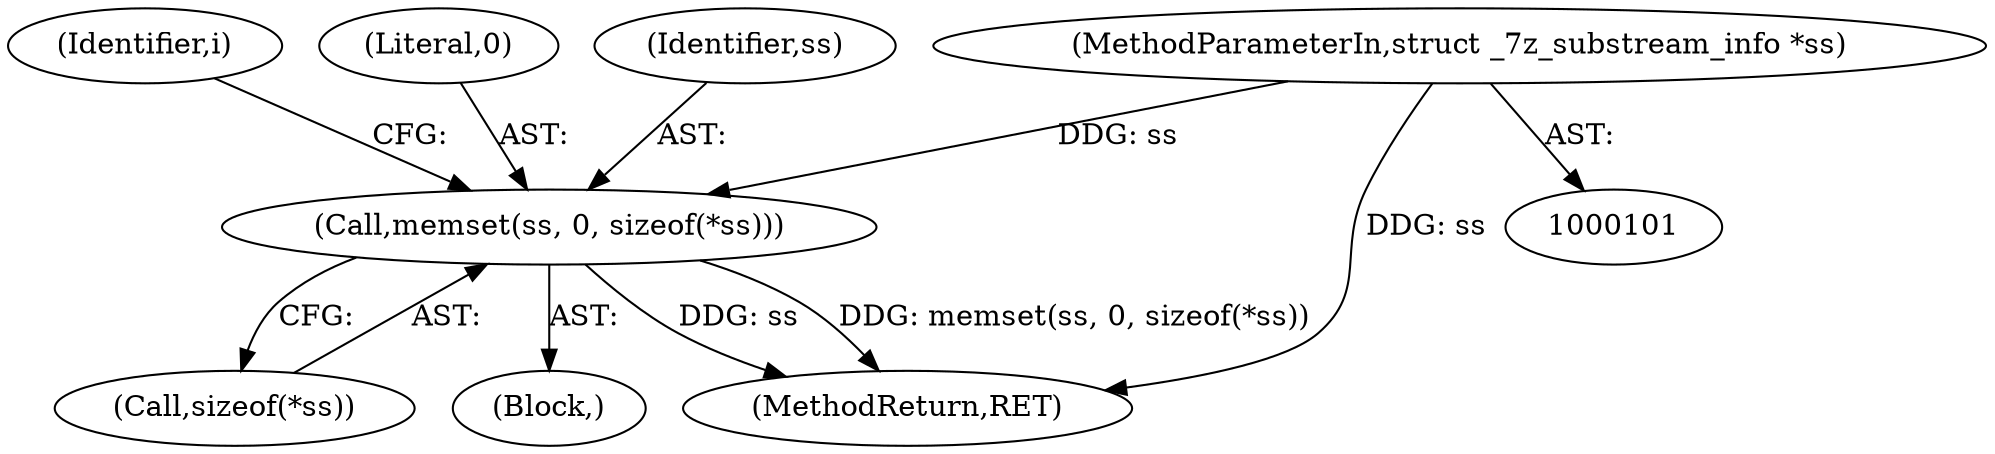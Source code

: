 digraph "0_libarchive_e79ef306afe332faf22e9b442a2c6b59cb175573@API" {
"1000113" [label="(Call,memset(ss, 0, sizeof(*ss)))"];
"1000103" [label="(MethodParameterIn,struct _7z_substream_info *ss)"];
"1000121" [label="(Identifier,i)"];
"1000103" [label="(MethodParameterIn,struct _7z_substream_info *ss)"];
"1000116" [label="(Call,sizeof(*ss))"];
"1000106" [label="(Block,)"];
"1000594" [label="(MethodReturn,RET)"];
"1000113" [label="(Call,memset(ss, 0, sizeof(*ss)))"];
"1000115" [label="(Literal,0)"];
"1000114" [label="(Identifier,ss)"];
"1000113" -> "1000106"  [label="AST: "];
"1000113" -> "1000116"  [label="CFG: "];
"1000114" -> "1000113"  [label="AST: "];
"1000115" -> "1000113"  [label="AST: "];
"1000116" -> "1000113"  [label="AST: "];
"1000121" -> "1000113"  [label="CFG: "];
"1000113" -> "1000594"  [label="DDG: ss"];
"1000113" -> "1000594"  [label="DDG: memset(ss, 0, sizeof(*ss))"];
"1000103" -> "1000113"  [label="DDG: ss"];
"1000103" -> "1000101"  [label="AST: "];
"1000103" -> "1000594"  [label="DDG: ss"];
}

